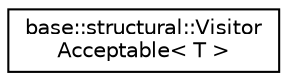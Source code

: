 digraph "クラス階層図"
{
 // LATEX_PDF_SIZE
  edge [fontname="Helvetica",fontsize="10",labelfontname="Helvetica",labelfontsize="10"];
  node [fontname="Helvetica",fontsize="10",shape=record];
  rankdir="LR";
  Node0 [label="base::structural::Visitor\lAcceptable\< T \>",height=0.2,width=0.4,color="black", fillcolor="white", style="filled",URL="$classbase_1_1structural_1_1_visitor_acceptable.html",tooltip=" "];
}
